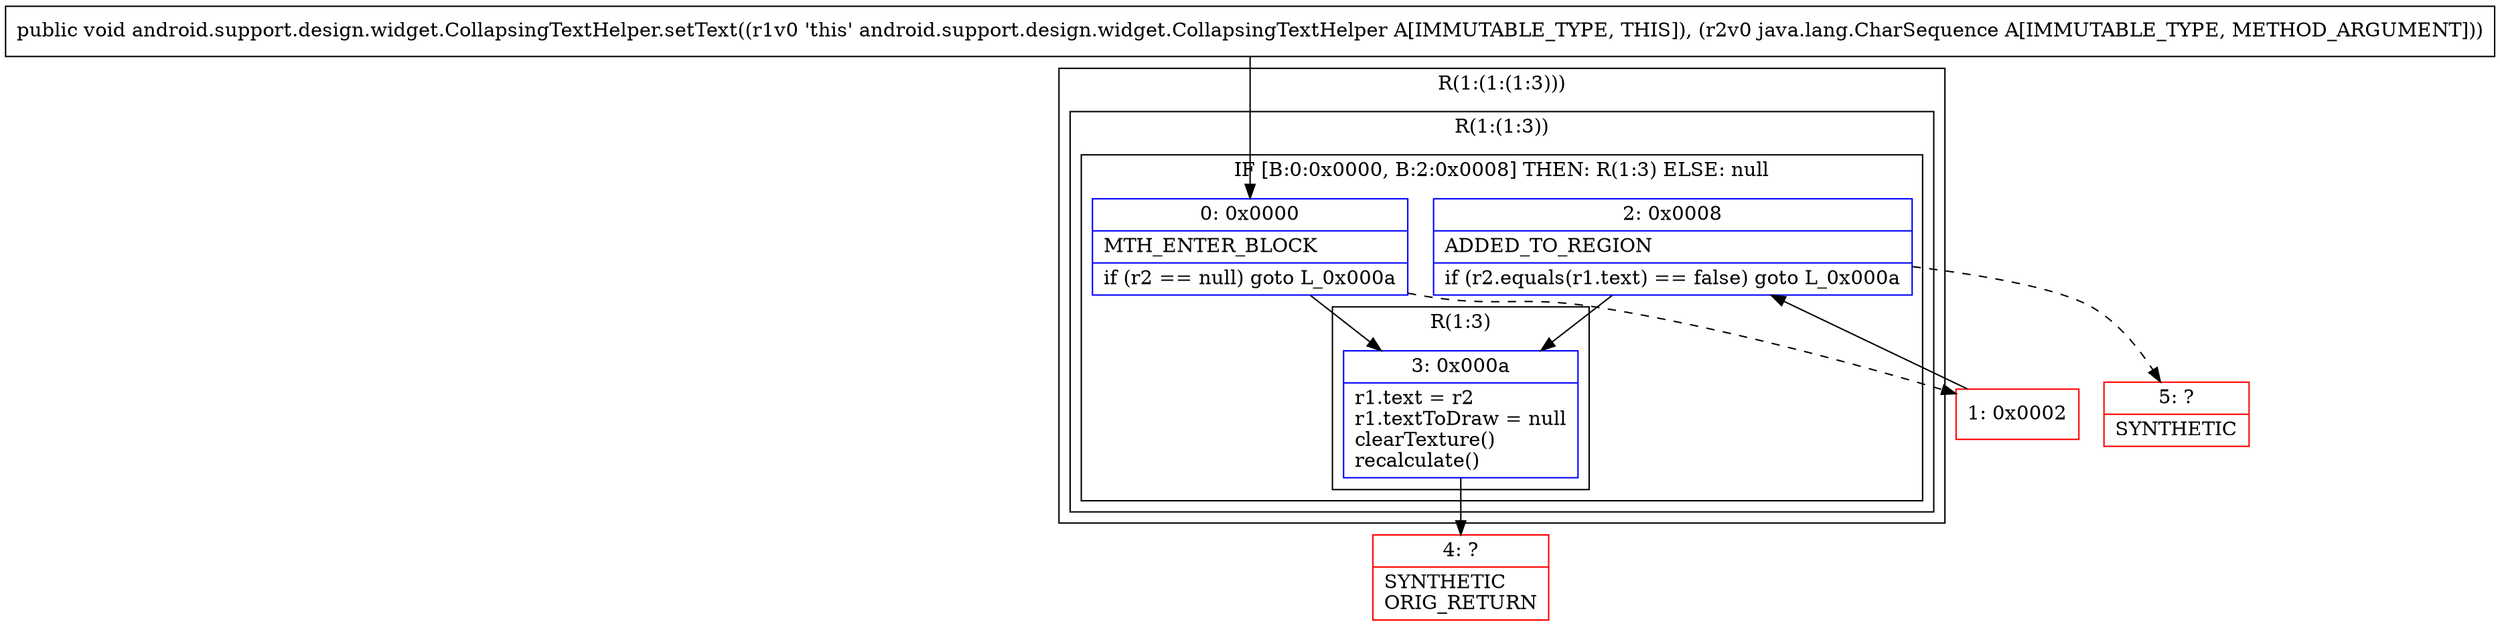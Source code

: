 digraph "CFG forandroid.support.design.widget.CollapsingTextHelper.setText(Ljava\/lang\/CharSequence;)V" {
subgraph cluster_Region_1112750623 {
label = "R(1:(1:(1:3)))";
node [shape=record,color=blue];
subgraph cluster_Region_1630565297 {
label = "R(1:(1:3))";
node [shape=record,color=blue];
subgraph cluster_IfRegion_795063873 {
label = "IF [B:0:0x0000, B:2:0x0008] THEN: R(1:3) ELSE: null";
node [shape=record,color=blue];
Node_0 [shape=record,label="{0\:\ 0x0000|MTH_ENTER_BLOCK\l|if (r2 == null) goto L_0x000a\l}"];
Node_2 [shape=record,label="{2\:\ 0x0008|ADDED_TO_REGION\l|if (r2.equals(r1.text) == false) goto L_0x000a\l}"];
subgraph cluster_Region_730580169 {
label = "R(1:3)";
node [shape=record,color=blue];
Node_3 [shape=record,label="{3\:\ 0x000a|r1.text = r2\lr1.textToDraw = null\lclearTexture()\lrecalculate()\l}"];
}
}
}
}
Node_1 [shape=record,color=red,label="{1\:\ 0x0002}"];
Node_4 [shape=record,color=red,label="{4\:\ ?|SYNTHETIC\lORIG_RETURN\l}"];
Node_5 [shape=record,color=red,label="{5\:\ ?|SYNTHETIC\l}"];
MethodNode[shape=record,label="{public void android.support.design.widget.CollapsingTextHelper.setText((r1v0 'this' android.support.design.widget.CollapsingTextHelper A[IMMUTABLE_TYPE, THIS]), (r2v0 java.lang.CharSequence A[IMMUTABLE_TYPE, METHOD_ARGUMENT])) }"];
MethodNode -> Node_0;
Node_0 -> Node_1[style=dashed];
Node_0 -> Node_3;
Node_2 -> Node_3;
Node_2 -> Node_5[style=dashed];
Node_3 -> Node_4;
Node_1 -> Node_2;
}

